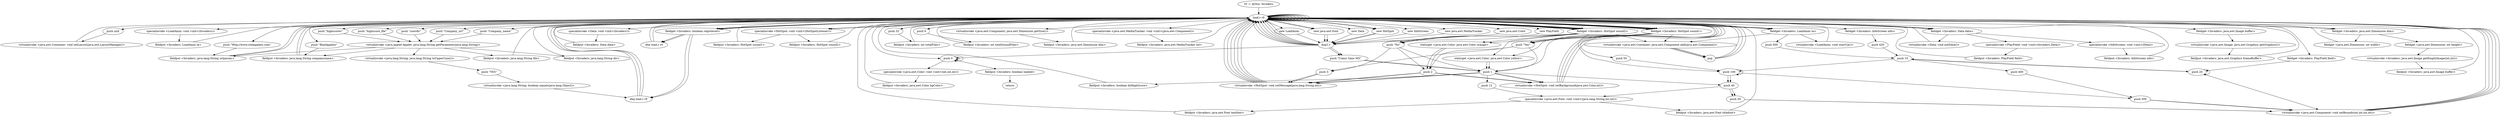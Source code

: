 digraph "" {
    "r0 := @this: Invaders"
    "load.r r0"
    "r0 := @this: Invaders"->"load.r r0";
    "push null"
    "load.r r0"->"push null";
    "virtualinvoke <java.awt.Container: void setLayout(java.awt.LayoutManager)>"
    "push null"->"virtualinvoke <java.awt.Container: void setLayout(java.awt.LayoutManager)>";
    "virtualinvoke <java.awt.Container: void setLayout(java.awt.LayoutManager)>"->"load.r r0";
    "new LoadAnim"
    "load.r r0"->"new LoadAnim";
    "dup1.r"
    "new LoadAnim"->"dup1.r";
    "dup1.r"->"load.r r0";
    "specialinvoke <LoadAnim: void <init>(Invaders)>"
    "load.r r0"->"specialinvoke <LoadAnim: void <init>(Invaders)>";
    "fieldput <Invaders: LoadAnim la>"
    "specialinvoke <LoadAnim: void <init>(Invaders)>"->"fieldput <Invaders: LoadAnim la>";
    "fieldput <Invaders: LoadAnim la>"->"load.r r0";
    "fieldget <Invaders: LoadAnim la>"
    "load.r r0"->"fieldget <Invaders: LoadAnim la>";
    "push 500"
    "fieldget <Invaders: LoadAnim la>"->"push 500";
    "push 10"
    "push 500"->"push 10";
    "push 20"
    "push 10"->"push 20";
    "push 20"->"push 20";
    "virtualinvoke <java.awt.Component: void setBounds(int,int,int,int)>"
    "push 20"->"virtualinvoke <java.awt.Component: void setBounds(int,int,int,int)>";
    "virtualinvoke <java.awt.Component: void setBounds(int,int,int,int)>"->"load.r r0";
    "load.r r0"->"load.r r0";
    "load.r r0"->"fieldget <Invaders: LoadAnim la>";
    "virtualinvoke <java.awt.Container: java.awt.Component add(java.awt.Component)>"
    "fieldget <Invaders: LoadAnim la>"->"virtualinvoke <java.awt.Container: java.awt.Component add(java.awt.Component)>";
    "pop"
    "virtualinvoke <java.awt.Container: java.awt.Component add(java.awt.Component)>"->"pop";
    "pop"->"load.r r0";
    "load.r r0"->"fieldget <Invaders: LoadAnim la>";
    "virtualinvoke <LoadAnim: void startUp()>"
    "fieldget <Invaders: LoadAnim la>"->"virtualinvoke <LoadAnim: void startUp()>";
    "virtualinvoke <LoadAnim: void startUp()>"->"load.r r0";
    "load.r r0"->"load.r r0";
    "push \"Company_url\""
    "load.r r0"->"push \"Company_url\"";
    "virtualinvoke <java.applet.Applet: java.lang.String getParameter(java.lang.String)>"
    "push \"Company_url\""->"virtualinvoke <java.applet.Applet: java.lang.String getParameter(java.lang.String)>";
    "fieldput <Invaders: java.lang.String urlparam>"
    "virtualinvoke <java.applet.Applet: java.lang.String getParameter(java.lang.String)>"->"fieldput <Invaders: java.lang.String urlparam>";
    "fieldput <Invaders: java.lang.String urlparam>"->"load.r r0";
    "load.r r0"->"load.r r0";
    "push \"Company_name\""
    "load.r r0"->"push \"Company_name\"";
    "push \"Company_name\""->"virtualinvoke <java.applet.Applet: java.lang.String getParameter(java.lang.String)>";
    "fieldput <Invaders: java.lang.String companyname>"
    "virtualinvoke <java.applet.Applet: java.lang.String getParameter(java.lang.String)>"->"fieldput <Invaders: java.lang.String companyname>";
    "fieldput <Invaders: java.lang.String companyname>"->"load.r r0";
    "push \"highscores\""
    "load.r r0"->"push \"highscores\"";
    "push \"highscores\""->"virtualinvoke <java.applet.Applet: java.lang.String getParameter(java.lang.String)>";
    "virtualinvoke <java.lang.String: java.lang.String toUpperCase()>"
    "virtualinvoke <java.applet.Applet: java.lang.String getParameter(java.lang.String)>"->"virtualinvoke <java.lang.String: java.lang.String toUpperCase()>";
    "push \"YES\""
    "virtualinvoke <java.lang.String: java.lang.String toUpperCase()>"->"push \"YES\"";
    "virtualinvoke <java.lang.String: boolean equals(java.lang.Object)>"
    "push \"YES\""->"virtualinvoke <java.lang.String: boolean equals(java.lang.Object)>";
    "ifeq load.r r0"
    "virtualinvoke <java.lang.String: boolean equals(java.lang.Object)>"->"ifeq load.r r0";
    "ifeq load.r r0"->"load.r r0";
    "push 1"
    "load.r r0"->"push 1";
    "fieldput <Invaders: boolean doHighScore>"
    "push 1"->"fieldput <Invaders: boolean doHighScore>";
    "fieldput <Invaders: boolean doHighScore>"->"load.r r0";
    "fieldget <Invaders: boolean registered>"
    "load.r r0"->"fieldget <Invaders: boolean registered>";
    "fieldget <Invaders: boolean registered>"->"ifeq load.r r0";
    "ifeq load.r r0"->"load.r r0";
    "load.r r0"->"load.r r0";
    "push \"highscore_file\""
    "load.r r0"->"push \"highscore_file\"";
    "push \"highscore_file\""->"virtualinvoke <java.applet.Applet: java.lang.String getParameter(java.lang.String)>";
    "fieldput <Invaders: java.lang.String file>"
    "virtualinvoke <java.applet.Applet: java.lang.String getParameter(java.lang.String)>"->"fieldput <Invaders: java.lang.String file>";
    "fieldput <Invaders: java.lang.String file>"->"load.r r0";
    "load.r r0"->"fieldget <Invaders: boolean registered>";
    "fieldget <Invaders: boolean registered>"->"ifeq load.r r0";
    "ifeq load.r r0"->"load.r r0";
    "load.r r0"->"load.r r0";
    "push \"userdir\""
    "load.r r0"->"push \"userdir\"";
    "push \"userdir\""->"virtualinvoke <java.applet.Applet: java.lang.String getParameter(java.lang.String)>";
    "fieldput <Invaders: java.lang.String dir>"
    "virtualinvoke <java.applet.Applet: java.lang.String getParameter(java.lang.String)>"->"fieldput <Invaders: java.lang.String dir>";
    "fieldput <Invaders: java.lang.String dir>"->"load.r r0";
    "load.r r0"->"fieldget <Invaders: boolean registered>";
    "ifne load.r r0"
    "fieldget <Invaders: boolean registered>"->"ifne load.r r0";
    "ifne load.r r0"->"load.r r0";
    "push \"Http://www.realapplets.com\""
    "load.r r0"->"push \"Http://www.realapplets.com\"";
    "push \"Http://www.realapplets.com\""->"fieldput <Invaders: java.lang.String urlparam>";
    "fieldput <Invaders: java.lang.String urlparam>"->"load.r r0";
    "load.r r0"->"fieldget <Invaders: boolean registered>";
    "fieldget <Invaders: boolean registered>"->"ifne load.r r0";
    "ifne load.r r0"->"load.r r0";
    "push \"RealApplets\""
    "load.r r0"->"push \"RealApplets\"";
    "push \"RealApplets\""->"fieldput <Invaders: java.lang.String companyname>";
    "fieldput <Invaders: java.lang.String companyname>"->"load.r r0";
    "new java.awt.Font"
    "load.r r0"->"new java.awt.Font";
    "new java.awt.Font"->"dup1.r";
    "push \"Comic Sans MS\""
    "dup1.r"->"push \"Comic Sans MS\"";
    "push \"Comic Sans MS\""->"push 1";
    "push 12"
    "push 1"->"push 12";
    "specialinvoke <java.awt.Font: void <init>(java.lang.String,int,int)>"
    "push 12"->"specialinvoke <java.awt.Font: void <init>(java.lang.String,int,int)>";
    "fieldput <Invaders: java.awt.Font textfont>"
    "specialinvoke <java.awt.Font: void <init>(java.lang.String,int,int)>"->"fieldput <Invaders: java.awt.Font textfont>";
    "fieldput <Invaders: java.awt.Font textfont>"->"load.r r0";
    "load.r r0"->"new java.awt.Font";
    "new java.awt.Font"->"dup1.r";
    "dup1.r"->"push \"Comic Sans MS\"";
    "push \"Comic Sans MS\""->"push 1";
    "push 40"
    "push 1"->"push 40";
    "push 40"->"specialinvoke <java.awt.Font: void <init>(java.lang.String,int,int)>";
    "fieldput <Invaders: java.awt.Font titlefont>"
    "specialinvoke <java.awt.Font: void <init>(java.lang.String,int,int)>"->"fieldput <Invaders: java.awt.Font titlefont>";
    "fieldput <Invaders: java.awt.Font titlefont>"->"load.r r0";
    "new Data"
    "load.r r0"->"new Data";
    "new Data"->"dup1.r";
    "dup1.r"->"load.r r0";
    "specialinvoke <Data: void <init>(Invaders)>"
    "load.r r0"->"specialinvoke <Data: void <init>(Invaders)>";
    "fieldput <Invaders: Data data>"
    "specialinvoke <Data: void <init>(Invaders)>"->"fieldput <Invaders: Data data>";
    "fieldput <Invaders: Data data>"->"load.r r0";
    "new HotSpot"
    "load.r r0"->"new HotSpot";
    "new HotSpot"->"dup1.r";
    "dup1.r"->"load.r r0";
    "specialinvoke <HotSpot: void <init>(HotSpotListener)>"
    "load.r r0"->"specialinvoke <HotSpot: void <init>(HotSpotListener)>";
    "fieldput <Invaders: HotSpot sound1>"
    "specialinvoke <HotSpot: void <init>(HotSpotListener)>"->"fieldput <Invaders: HotSpot sound1>";
    "fieldput <Invaders: HotSpot sound1>"->"load.r r0";
    "load.r r0"->"new HotSpot";
    "new HotSpot"->"dup1.r";
    "dup1.r"->"load.r r0";
    "load.r r0"->"specialinvoke <HotSpot: void <init>(HotSpotListener)>";
    "fieldput <Invaders: HotSpot sound2>"
    "specialinvoke <HotSpot: void <init>(HotSpotListener)>"->"fieldput <Invaders: HotSpot sound2>";
    "fieldput <Invaders: HotSpot sound2>"->"load.r r0";
    "fieldget <Invaders: HotSpot sound1>"
    "load.r r0"->"fieldget <Invaders: HotSpot sound1>";
    "push 50"
    "fieldget <Invaders: HotSpot sound1>"->"push 50";
    "push 100"
    "push 50"->"push 100";
    "push 100"->"push 40";
    "push 30"
    "push 40"->"push 30";
    "push 30"->"virtualinvoke <java.awt.Component: void setBounds(int,int,int,int)>";
    "virtualinvoke <java.awt.Component: void setBounds(int,int,int,int)>"->"load.r r0";
    "fieldget <Invaders: HotSpot sound2>"
    "load.r r0"->"fieldget <Invaders: HotSpot sound2>";
    "fieldget <Invaders: HotSpot sound2>"->"push 100";
    "push 100"->"push 100";
    "push 100"->"push 40";
    "push 40"->"push 30";
    "push 30"->"virtualinvoke <java.awt.Component: void setBounds(int,int,int,int)>";
    "virtualinvoke <java.awt.Component: void setBounds(int,int,int,int)>"->"load.r r0";
    "load.r r0"->"fieldget <Invaders: HotSpot sound1>";
    "push \"Yes\""
    "fieldget <Invaders: HotSpot sound1>"->"push \"Yes\"";
    "push \"Yes\""->"push 1";
    "virtualinvoke <HotSpot: void setMessage(java.lang.String,int)>"
    "push 1"->"virtualinvoke <HotSpot: void setMessage(java.lang.String,int)>";
    "virtualinvoke <HotSpot: void setMessage(java.lang.String,int)>"->"load.r r0";
    "load.r r0"->"fieldget <Invaders: HotSpot sound1>";
    "fieldget <Invaders: HotSpot sound1>"->"push \"Yes\"";
    "push 2"
    "push \"Yes\""->"push 2";
    "push 2"->"virtualinvoke <HotSpot: void setMessage(java.lang.String,int)>";
    "virtualinvoke <HotSpot: void setMessage(java.lang.String,int)>"->"load.r r0";
    "load.r r0"->"fieldget <Invaders: HotSpot sound1>";
    "fieldget <Invaders: HotSpot sound1>"->"push \"Yes\"";
    "push 3"
    "push \"Yes\""->"push 3";
    "push 3"->"virtualinvoke <HotSpot: void setMessage(java.lang.String,int)>";
    "virtualinvoke <HotSpot: void setMessage(java.lang.String,int)>"->"load.r r0";
    "load.r r0"->"fieldget <Invaders: HotSpot sound2>";
    "push \"No\""
    "fieldget <Invaders: HotSpot sound2>"->"push \"No\"";
    "push \"No\""->"push 1";
    "push 1"->"virtualinvoke <HotSpot: void setMessage(java.lang.String,int)>";
    "virtualinvoke <HotSpot: void setMessage(java.lang.String,int)>"->"load.r r0";
    "load.r r0"->"fieldget <Invaders: HotSpot sound2>";
    "fieldget <Invaders: HotSpot sound2>"->"push \"No\"";
    "push \"No\""->"push 2";
    "push 2"->"virtualinvoke <HotSpot: void setMessage(java.lang.String,int)>";
    "virtualinvoke <HotSpot: void setMessage(java.lang.String,int)>"->"load.r r0";
    "load.r r0"->"fieldget <Invaders: HotSpot sound2>";
    "fieldget <Invaders: HotSpot sound2>"->"push \"No\"";
    "push \"No\""->"push 3";
    "push 3"->"virtualinvoke <HotSpot: void setMessage(java.lang.String,int)>";
    "virtualinvoke <HotSpot: void setMessage(java.lang.String,int)>"->"load.r r0";
    "load.r r0"->"fieldget <Invaders: HotSpot sound1>";
    "staticget <java.awt.Color: java.awt.Color orange>"
    "fieldget <Invaders: HotSpot sound1>"->"staticget <java.awt.Color: java.awt.Color orange>";
    "staticget <java.awt.Color: java.awt.Color orange>"->"push 2";
    "virtualinvoke <HotSpot: void setBackground(java.awt.Color,int)>"
    "push 2"->"virtualinvoke <HotSpot: void setBackground(java.awt.Color,int)>";
    "virtualinvoke <HotSpot: void setBackground(java.awt.Color,int)>"->"load.r r0";
    "load.r r0"->"fieldget <Invaders: HotSpot sound1>";
    "staticget <java.awt.Color: java.awt.Color yellow>"
    "fieldget <Invaders: HotSpot sound1>"->"staticget <java.awt.Color: java.awt.Color yellow>";
    "staticget <java.awt.Color: java.awt.Color yellow>"->"push 1";
    "push 1"->"virtualinvoke <HotSpot: void setBackground(java.awt.Color,int)>";
    "virtualinvoke <HotSpot: void setBackground(java.awt.Color,int)>"->"load.r r0";
    "load.r r0"->"fieldget <Invaders: HotSpot sound2>";
    "fieldget <Invaders: HotSpot sound2>"->"staticget <java.awt.Color: java.awt.Color yellow>";
    "staticget <java.awt.Color: java.awt.Color yellow>"->"push 1";
    "push 1"->"virtualinvoke <HotSpot: void setBackground(java.awt.Color,int)>";
    "virtualinvoke <HotSpot: void setBackground(java.awt.Color,int)>"->"load.r r0";
    "load.r r0"->"fieldget <Invaders: HotSpot sound2>";
    "fieldget <Invaders: HotSpot sound2>"->"staticget <java.awt.Color: java.awt.Color orange>";
    "staticget <java.awt.Color: java.awt.Color orange>"->"push 2";
    "push 2"->"virtualinvoke <HotSpot: void setBackground(java.awt.Color,int)>";
    "virtualinvoke <HotSpot: void setBackground(java.awt.Color,int)>"->"load.r r0";
    "load.r r0"->"load.r r0";
    "load.r r0"->"fieldget <Invaders: HotSpot sound1>";
    "fieldget <Invaders: HotSpot sound1>"->"virtualinvoke <java.awt.Container: java.awt.Component add(java.awt.Component)>";
    "virtualinvoke <java.awt.Container: java.awt.Component add(java.awt.Component)>"->"pop";
    "pop"->"load.r r0";
    "load.r r0"->"load.r r0";
    "load.r r0"->"fieldget <Invaders: HotSpot sound2>";
    "fieldget <Invaders: HotSpot sound2>"->"virtualinvoke <java.awt.Container: java.awt.Component add(java.awt.Component)>";
    "virtualinvoke <java.awt.Container: java.awt.Component add(java.awt.Component)>"->"pop";
    "pop"->"load.r r0";
    "new InfoScreen"
    "load.r r0"->"new InfoScreen";
    "new InfoScreen"->"dup1.r";
    "dup1.r"->"load.r r0";
    "fieldget <Invaders: Data data>"
    "load.r r0"->"fieldget <Invaders: Data data>";
    "specialinvoke <InfoScreen: void <init>(Data)>"
    "fieldget <Invaders: Data data>"->"specialinvoke <InfoScreen: void <init>(Data)>";
    "fieldput <Invaders: InfoScreen info>"
    "specialinvoke <InfoScreen: void <init>(Data)>"->"fieldput <Invaders: InfoScreen info>";
    "fieldput <Invaders: InfoScreen info>"->"load.r r0";
    "push 32"
    "load.r r0"->"push 32";
    "fieldput <Invaders: int totalFiles>"
    "push 32"->"fieldput <Invaders: int totalFiles>";
    "fieldput <Invaders: int totalFiles>"->"load.r r0";
    "push 6"
    "load.r r0"->"push 6";
    "fieldput <Invaders: int totalSoundFiles>"
    "push 6"->"fieldput <Invaders: int totalSoundFiles>";
    "fieldput <Invaders: int totalSoundFiles>"->"load.r r0";
    "load.r r0"->"load.r r0";
    "virtualinvoke <java.awt.Component: java.awt.Dimension getSize()>"
    "load.r r0"->"virtualinvoke <java.awt.Component: java.awt.Dimension getSize()>";
    "fieldput <Invaders: java.awt.Dimension dim>"
    "virtualinvoke <java.awt.Component: java.awt.Dimension getSize()>"->"fieldput <Invaders: java.awt.Dimension dim>";
    "fieldput <Invaders: java.awt.Dimension dim>"->"load.r r0";
    "load.r r0"->"load.r r0";
    "load.r r0"->"load.r r0";
    "fieldget <Invaders: java.awt.Dimension dim>"
    "load.r r0"->"fieldget <Invaders: java.awt.Dimension dim>";
    "fieldget <java.awt.Dimension: int width>"
    "fieldget <Invaders: java.awt.Dimension dim>"->"fieldget <java.awt.Dimension: int width>";
    "fieldget <java.awt.Dimension: int width>"->"load.r r0";
    "load.r r0"->"fieldget <Invaders: java.awt.Dimension dim>";
    "fieldget <java.awt.Dimension: int height>"
    "fieldget <Invaders: java.awt.Dimension dim>"->"fieldget <java.awt.Dimension: int height>";
    "virtualinvoke <Invaders: java.awt.Image getEmptyImage(int,int)>"
    "fieldget <java.awt.Dimension: int height>"->"virtualinvoke <Invaders: java.awt.Image getEmptyImage(int,int)>";
    "fieldput <Invaders: java.awt.Image buffer>"
    "virtualinvoke <Invaders: java.awt.Image getEmptyImage(int,int)>"->"fieldput <Invaders: java.awt.Image buffer>";
    "fieldput <Invaders: java.awt.Image buffer>"->"load.r r0";
    "load.r r0"->"load.r r0";
    "fieldget <Invaders: java.awt.Image buffer>"
    "load.r r0"->"fieldget <Invaders: java.awt.Image buffer>";
    "virtualinvoke <java.awt.Image: java.awt.Graphics getGraphics()>"
    "fieldget <Invaders: java.awt.Image buffer>"->"virtualinvoke <java.awt.Image: java.awt.Graphics getGraphics()>";
    "fieldput <Invaders: java.awt.Graphics frameBuffer>"
    "virtualinvoke <java.awt.Image: java.awt.Graphics getGraphics()>"->"fieldput <Invaders: java.awt.Graphics frameBuffer>";
    "fieldput <Invaders: java.awt.Graphics frameBuffer>"->"load.r r0";
    "new java.awt.MediaTracker"
    "load.r r0"->"new java.awt.MediaTracker";
    "new java.awt.MediaTracker"->"dup1.r";
    "dup1.r"->"load.r r0";
    "specialinvoke <java.awt.MediaTracker: void <init>(java.awt.Component)>"
    "load.r r0"->"specialinvoke <java.awt.MediaTracker: void <init>(java.awt.Component)>";
    "fieldput <Invaders: java.awt.MediaTracker mt>"
    "specialinvoke <java.awt.MediaTracker: void <init>(java.awt.Component)>"->"fieldput <Invaders: java.awt.MediaTracker mt>";
    "fieldput <Invaders: java.awt.MediaTracker mt>"->"load.r r0";
    "new java.awt.Color"
    "load.r r0"->"new java.awt.Color";
    "new java.awt.Color"->"dup1.r";
    "push 0"
    "dup1.r"->"push 0";
    "push 0"->"push 0";
    "push 0"->"push 0";
    "specialinvoke <java.awt.Color: void <init>(int,int,int)>"
    "push 0"->"specialinvoke <java.awt.Color: void <init>(int,int,int)>";
    "fieldput <Invaders: java.awt.Color bgColor>"
    "specialinvoke <java.awt.Color: void <init>(int,int,int)>"->"fieldput <Invaders: java.awt.Color bgColor>";
    "fieldput <Invaders: java.awt.Color bgColor>"->"load.r r0";
    "new PlayField"
    "load.r r0"->"new PlayField";
    "new PlayField"->"dup1.r";
    "dup1.r"->"load.r r0";
    "load.r r0"->"load.r r0";
    "load.r r0"->"fieldget <Invaders: Data data>";
    "specialinvoke <PlayField: void <init>(Invaders,Data)>"
    "fieldget <Invaders: Data data>"->"specialinvoke <PlayField: void <init>(Invaders,Data)>";
    "fieldput <Invaders: PlayField field>"
    "specialinvoke <PlayField: void <init>(Invaders,Data)>"->"fieldput <Invaders: PlayField field>";
    "fieldput <Invaders: PlayField field>"->"load.r r0";
    "fieldget <Invaders: PlayField field>"
    "load.r r0"->"fieldget <Invaders: PlayField field>";
    "fieldget <Invaders: PlayField field>"->"push 20";
    "push 20"->"push 10";
    "push 400"
    "push 10"->"push 400";
    "push 300"
    "push 400"->"push 300";
    "push 300"->"virtualinvoke <java.awt.Component: void setBounds(int,int,int,int)>";
    "virtualinvoke <java.awt.Component: void setBounds(int,int,int,int)>"->"load.r r0";
    "fieldget <Invaders: InfoScreen info>"
    "load.r r0"->"fieldget <Invaders: InfoScreen info>";
    "push 420"
    "fieldget <Invaders: InfoScreen info>"->"push 420";
    "push 420"->"push 10";
    "push 10"->"push 100";
    "push 100"->"push 300";
    "push 300"->"virtualinvoke <java.awt.Component: void setBounds(int,int,int,int)>";
    "virtualinvoke <java.awt.Component: void setBounds(int,int,int,int)>"->"load.r r0";
    "load.r r0"->"fieldget <Invaders: Data data>";
    "virtualinvoke <Data: void initData()>"
    "fieldget <Invaders: Data data>"->"virtualinvoke <Data: void initData()>";
    "virtualinvoke <Data: void initData()>"->"load.r r0";
    "load.r r0"->"push 0";
    "fieldput <Invaders: boolean loaded>"
    "push 0"->"fieldput <Invaders: boolean loaded>";
    "return"
    "fieldput <Invaders: boolean loaded>"->"return";
}
